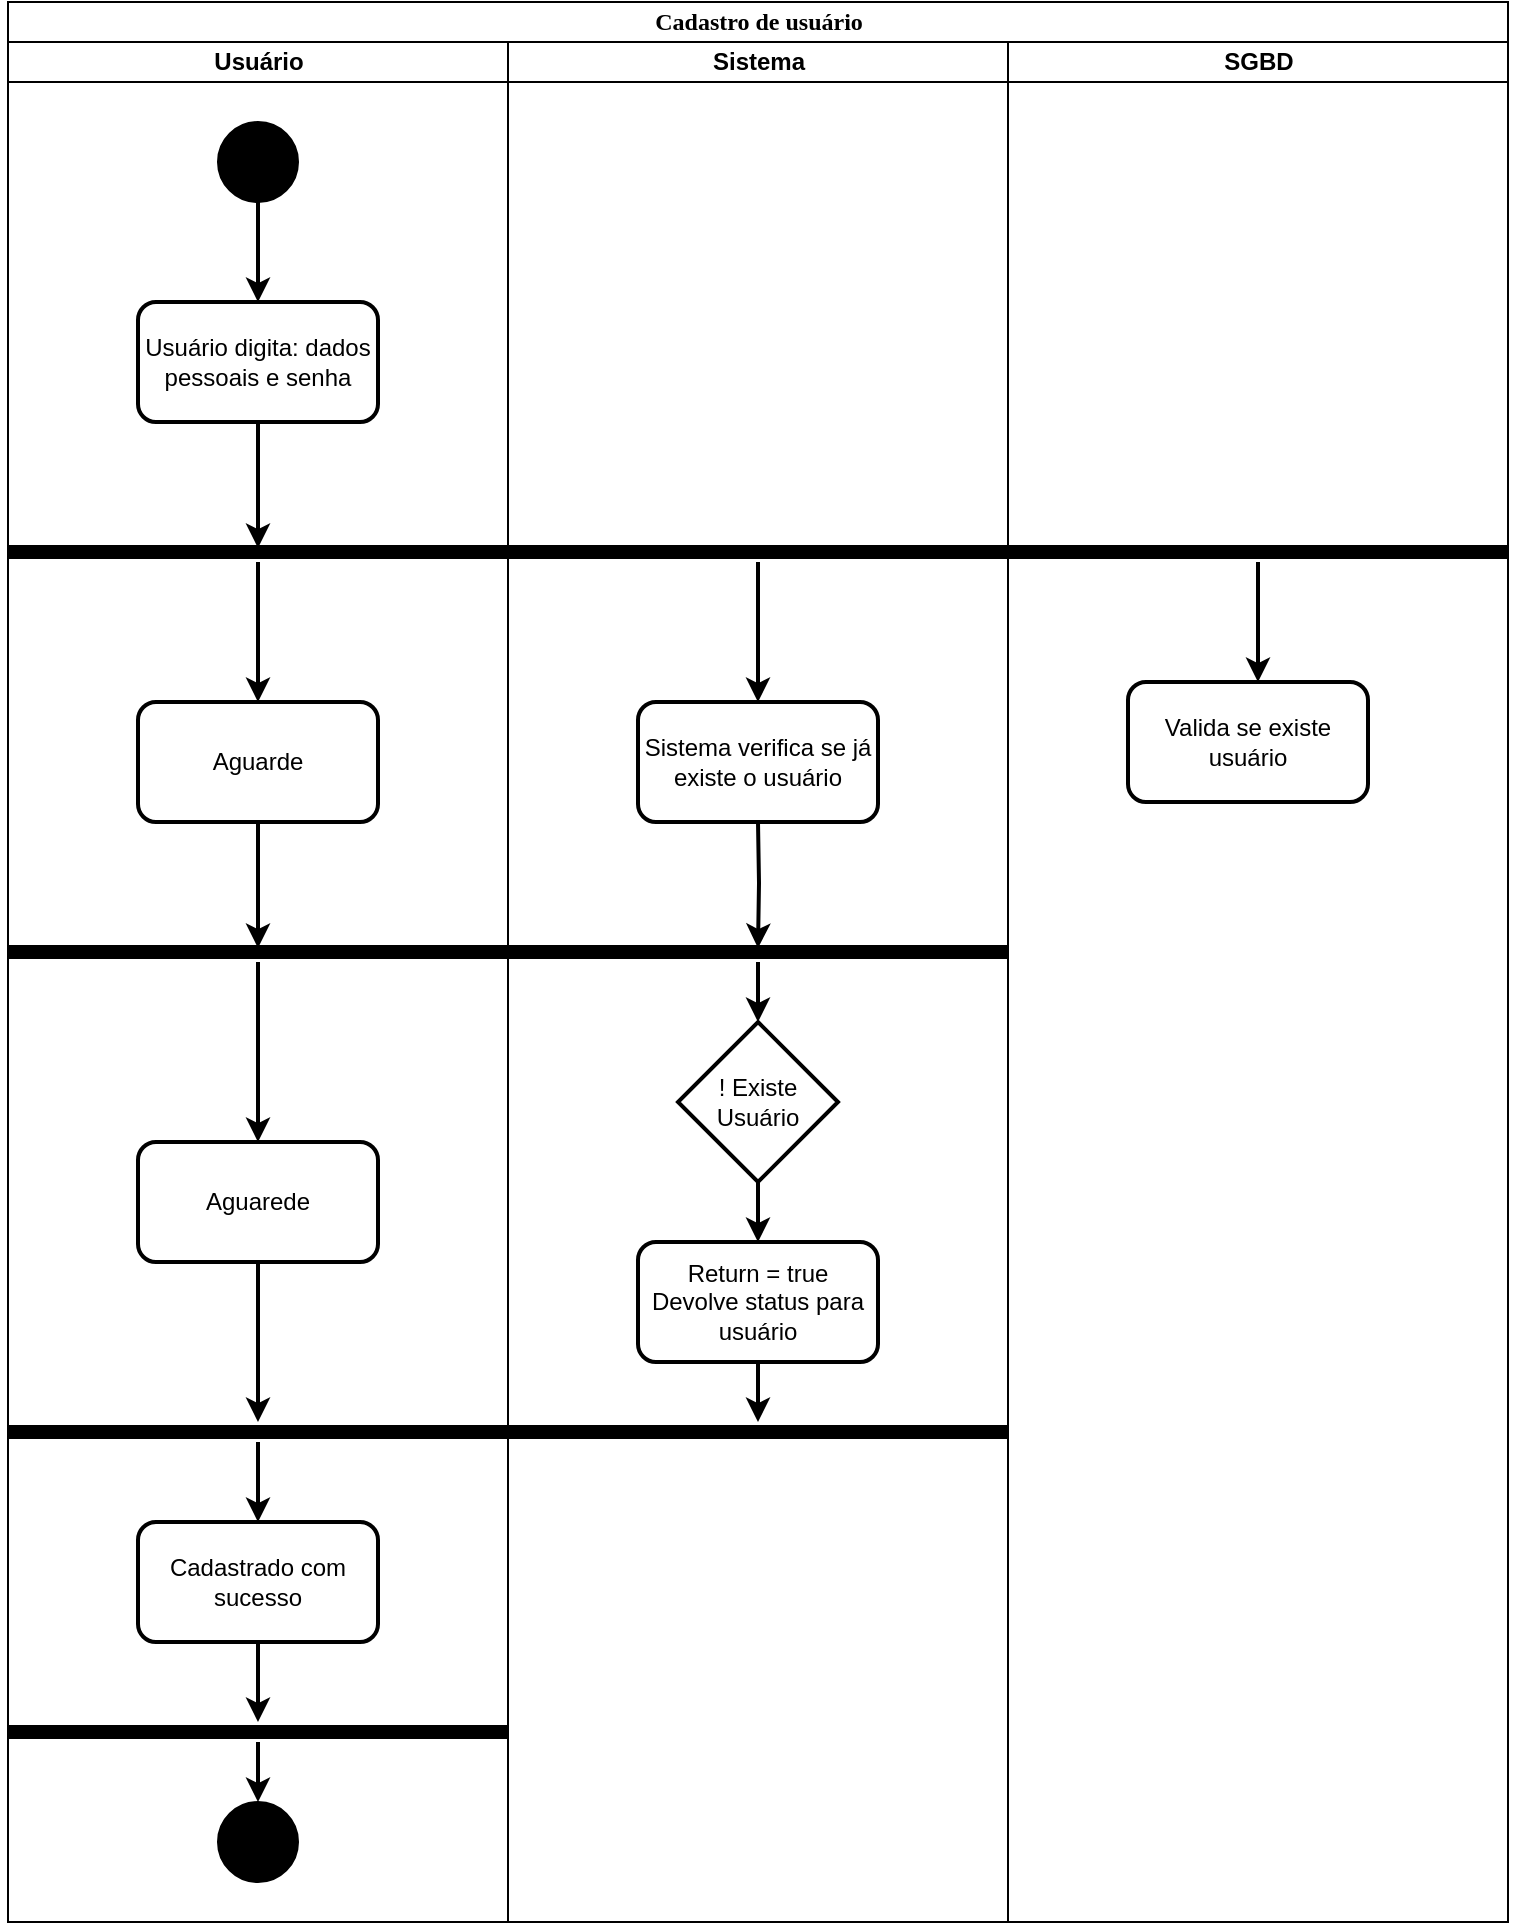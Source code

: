 <mxfile version="14.7.7" type="device"><diagram id="bae5_65Y0oFYLMD4sq_D" name="Page-1"><mxGraphModel dx="1422" dy="745" grid="1" gridSize="10" guides="1" tooltips="1" connect="1" arrows="1" fold="1" page="1" pageScale="1" pageWidth="827" pageHeight="1169" math="0" shadow="0"><root><mxCell id="0"/><mxCell id="1" parent="0"/><mxCell id="zcEC-7LJ1-oJSNinhz3f-25" value="Cadastro de usuário" style="swimlane;html=1;childLayout=stackLayout;startSize=20;rounded=0;shadow=0;comic=0;labelBackgroundColor=none;strokeWidth=1;fontFamily=Verdana;fontSize=12;align=center;" vertex="1" parent="1"><mxGeometry x="40" y="20" width="750" height="960" as="geometry"/></mxCell><mxCell id="zcEC-7LJ1-oJSNinhz3f-26" value="Usuário" style="swimlane;html=1;startSize=20;" vertex="1" parent="zcEC-7LJ1-oJSNinhz3f-25"><mxGeometry y="20" width="250" height="940" as="geometry"/></mxCell><mxCell id="zcEC-7LJ1-oJSNinhz3f-27" style="edgeStyle=orthogonalEdgeStyle;rounded=0;orthogonalLoop=1;jettySize=auto;html=1;strokeColor=#000000;strokeWidth=2;entryX=0.5;entryY=0;entryDx=0;entryDy=0;" edge="1" parent="zcEC-7LJ1-oJSNinhz3f-26" source="zcEC-7LJ1-oJSNinhz3f-28" target="zcEC-7LJ1-oJSNinhz3f-34"><mxGeometry relative="1" as="geometry"><mxPoint x="125" y="110" as="targetPoint"/></mxGeometry></mxCell><mxCell id="zcEC-7LJ1-oJSNinhz3f-28" value="" style="ellipse;whiteSpace=wrap;html=1;rounded=0;shadow=0;comic=0;labelBackgroundColor=none;strokeWidth=1;fillColor=#000000;fontFamily=Verdana;fontSize=12;align=center;" vertex="1" parent="zcEC-7LJ1-oJSNinhz3f-26"><mxGeometry x="105" y="40" width="40" height="40" as="geometry"/></mxCell><mxCell id="zcEC-7LJ1-oJSNinhz3f-29" value="" style="line;strokeWidth=7;html=1;" vertex="1" parent="zcEC-7LJ1-oJSNinhz3f-26"><mxGeometry y="250" width="250" height="10" as="geometry"/></mxCell><mxCell id="zcEC-7LJ1-oJSNinhz3f-30" value="" style="line;strokeWidth=7;html=1;" vertex="1" parent="zcEC-7LJ1-oJSNinhz3f-26"><mxGeometry y="450" width="250" height="10" as="geometry"/></mxCell><mxCell id="zcEC-7LJ1-oJSNinhz3f-31" style="edgeStyle=orthogonalEdgeStyle;rounded=0;orthogonalLoop=1;jettySize=auto;html=1;strokeColor=#000000;strokeWidth=2;entryX=0.5;entryY=0;entryDx=0;entryDy=0;" edge="1" parent="zcEC-7LJ1-oJSNinhz3f-26" source="zcEC-7LJ1-oJSNinhz3f-30" target="zcEC-7LJ1-oJSNinhz3f-35"><mxGeometry relative="1" as="geometry"><mxPoint x="125" y="520" as="targetPoint"/></mxGeometry></mxCell><mxCell id="zcEC-7LJ1-oJSNinhz3f-32" value="" style="ellipse;whiteSpace=wrap;html=1;rounded=0;shadow=0;comic=0;labelBackgroundColor=none;strokeWidth=1;fillColor=#000000;fontFamily=Verdana;fontSize=12;align=center;" vertex="1" parent="zcEC-7LJ1-oJSNinhz3f-26"><mxGeometry x="105" y="880" width="40" height="40" as="geometry"/></mxCell><mxCell id="zcEC-7LJ1-oJSNinhz3f-33" style="edgeStyle=orthogonalEdgeStyle;rounded=0;orthogonalLoop=1;jettySize=auto;html=1;entryX=0.5;entryY=0.3;entryDx=0;entryDy=0;entryPerimeter=0;strokeColor=#000000;strokeWidth=2;" edge="1" parent="zcEC-7LJ1-oJSNinhz3f-26" source="zcEC-7LJ1-oJSNinhz3f-34" target="zcEC-7LJ1-oJSNinhz3f-29"><mxGeometry relative="1" as="geometry"/></mxCell><mxCell id="zcEC-7LJ1-oJSNinhz3f-34" value="Usuário digita: dados pessoais e senha" style="rounded=1;whiteSpace=wrap;html=1;strokeWidth=2;" vertex="1" parent="zcEC-7LJ1-oJSNinhz3f-26"><mxGeometry x="65" y="130" width="120" height="60" as="geometry"/></mxCell><mxCell id="zcEC-7LJ1-oJSNinhz3f-35" value="Aguarede" style="rounded=1;whiteSpace=wrap;html=1;strokeWidth=2;" vertex="1" parent="zcEC-7LJ1-oJSNinhz3f-26"><mxGeometry x="65" y="550" width="120" height="60" as="geometry"/></mxCell><mxCell id="zcEC-7LJ1-oJSNinhz3f-36" style="edgeStyle=orthogonalEdgeStyle;rounded=0;orthogonalLoop=1;jettySize=auto;html=1;entryX=0.5;entryY=0.3;entryDx=0;entryDy=0;entryPerimeter=0;strokeColor=#000000;strokeWidth=2;" edge="1" parent="zcEC-7LJ1-oJSNinhz3f-26" source="zcEC-7LJ1-oJSNinhz3f-37" target="zcEC-7LJ1-oJSNinhz3f-30"><mxGeometry relative="1" as="geometry"/></mxCell><mxCell id="zcEC-7LJ1-oJSNinhz3f-37" value="Aguarde" style="rounded=1;whiteSpace=wrap;html=1;strokeWidth=2;" vertex="1" parent="zcEC-7LJ1-oJSNinhz3f-26"><mxGeometry x="65" y="330" width="120" height="60" as="geometry"/></mxCell><mxCell id="zcEC-7LJ1-oJSNinhz3f-38" style="edgeStyle=orthogonalEdgeStyle;rounded=0;orthogonalLoop=1;jettySize=auto;html=1;strokeColor=#000000;strokeWidth=2;entryX=0.5;entryY=0;entryDx=0;entryDy=0;" edge="1" parent="zcEC-7LJ1-oJSNinhz3f-26" source="zcEC-7LJ1-oJSNinhz3f-29" target="zcEC-7LJ1-oJSNinhz3f-37"><mxGeometry relative="1" as="geometry"><mxPoint x="125" y="310" as="targetPoint"/></mxGeometry></mxCell><mxCell id="zcEC-7LJ1-oJSNinhz3f-39" value="Cadastrado com sucesso" style="rounded=1;whiteSpace=wrap;html=1;strokeWidth=2;" vertex="1" parent="zcEC-7LJ1-oJSNinhz3f-26"><mxGeometry x="65" y="740" width="120" height="60" as="geometry"/></mxCell><mxCell id="zcEC-7LJ1-oJSNinhz3f-40" value="Sistema" style="swimlane;html=1;startSize=20;" vertex="1" parent="zcEC-7LJ1-oJSNinhz3f-25"><mxGeometry x="250" y="20" width="250" height="940" as="geometry"/></mxCell><mxCell id="zcEC-7LJ1-oJSNinhz3f-41" value="Sistema verifica se já existe o usuário" style="rounded=1;whiteSpace=wrap;html=1;strokeWidth=2;" vertex="1" parent="zcEC-7LJ1-oJSNinhz3f-40"><mxGeometry x="65" y="330" width="120" height="60" as="geometry"/></mxCell><mxCell id="zcEC-7LJ1-oJSNinhz3f-42" style="edgeStyle=orthogonalEdgeStyle;rounded=0;orthogonalLoop=1;jettySize=auto;html=1;strokeColor=#000000;strokeWidth=2;" edge="1" parent="zcEC-7LJ1-oJSNinhz3f-40" source="zcEC-7LJ1-oJSNinhz3f-43" target="zcEC-7LJ1-oJSNinhz3f-46"><mxGeometry relative="1" as="geometry"/></mxCell><mxCell id="zcEC-7LJ1-oJSNinhz3f-43" value="Return = true&lt;br&gt;Devolve status para usuário" style="rounded=1;whiteSpace=wrap;html=1;strokeWidth=2;" vertex="1" parent="zcEC-7LJ1-oJSNinhz3f-40"><mxGeometry x="65" y="600" width="120" height="60" as="geometry"/></mxCell><mxCell id="zcEC-7LJ1-oJSNinhz3f-44" style="edgeStyle=orthogonalEdgeStyle;rounded=0;orthogonalLoop=1;jettySize=auto;html=1;entryX=0.5;entryY=0;entryDx=0;entryDy=0;strokeColor=#000000;strokeWidth=2;" edge="1" parent="zcEC-7LJ1-oJSNinhz3f-40" source="zcEC-7LJ1-oJSNinhz3f-45" target="zcEC-7LJ1-oJSNinhz3f-43"><mxGeometry relative="1" as="geometry"/></mxCell><mxCell id="zcEC-7LJ1-oJSNinhz3f-45" value="! Existe&lt;br&gt;Usuário" style="rhombus;whiteSpace=wrap;html=1;strokeWidth=2;" vertex="1" parent="zcEC-7LJ1-oJSNinhz3f-40"><mxGeometry x="85" y="490" width="80" height="80" as="geometry"/></mxCell><mxCell id="zcEC-7LJ1-oJSNinhz3f-46" value="" style="line;strokeWidth=7;html=1;" vertex="1" parent="zcEC-7LJ1-oJSNinhz3f-40"><mxGeometry y="690" width="250" height="10" as="geometry"/></mxCell><mxCell id="zcEC-7LJ1-oJSNinhz3f-47" value="SGBD" style="swimlane;html=1;startSize=20;" vertex="1" parent="zcEC-7LJ1-oJSNinhz3f-25"><mxGeometry x="500" y="20" width="250" height="940" as="geometry"/></mxCell><mxCell id="zcEC-7LJ1-oJSNinhz3f-48" style="edgeStyle=orthogonalEdgeStyle;rounded=0;orthogonalLoop=1;jettySize=auto;html=1;entryX=0.5;entryY=0;entryDx=0;entryDy=0;strokeColor=#000000;strokeWidth=2;" edge="1" parent="zcEC-7LJ1-oJSNinhz3f-47" source="zcEC-7LJ1-oJSNinhz3f-49"><mxGeometry relative="1" as="geometry"><mxPoint x="125" y="320" as="targetPoint"/></mxGeometry></mxCell><mxCell id="zcEC-7LJ1-oJSNinhz3f-49" value="" style="line;strokeWidth=7;html=1;" vertex="1" parent="zcEC-7LJ1-oJSNinhz3f-47"><mxGeometry y="250" width="250" height="10" as="geometry"/></mxCell><mxCell id="zcEC-7LJ1-oJSNinhz3f-50" value="Valida se existe usuário" style="rounded=1;whiteSpace=wrap;html=1;strokeWidth=2;" vertex="1" parent="zcEC-7LJ1-oJSNinhz3f-47"><mxGeometry x="60" y="320" width="120" height="60" as="geometry"/></mxCell><mxCell id="zcEC-7LJ1-oJSNinhz3f-51" style="edgeStyle=orthogonalEdgeStyle;rounded=0;orthogonalLoop=1;jettySize=auto;html=1;entryX=0.5;entryY=0;entryDx=0;entryDy=0;strokeColor=#000000;strokeWidth=2;" edge="1" parent="1" source="zcEC-7LJ1-oJSNinhz3f-52"><mxGeometry relative="1" as="geometry"><mxPoint x="415" y="370" as="targetPoint"/></mxGeometry></mxCell><mxCell id="zcEC-7LJ1-oJSNinhz3f-52" value="" style="line;strokeWidth=7;html=1;" vertex="1" parent="1"><mxGeometry x="290" y="290" width="250" height="10" as="geometry"/></mxCell><mxCell id="zcEC-7LJ1-oJSNinhz3f-53" style="edgeStyle=orthogonalEdgeStyle;rounded=0;orthogonalLoop=1;jettySize=auto;html=1;strokeColor=#000000;strokeWidth=2;" edge="1" parent="1" source="zcEC-7LJ1-oJSNinhz3f-54" target="zcEC-7LJ1-oJSNinhz3f-45"><mxGeometry relative="1" as="geometry"/></mxCell><mxCell id="zcEC-7LJ1-oJSNinhz3f-54" value="" style="line;strokeWidth=7;html=1;" vertex="1" parent="1"><mxGeometry x="290" y="490" width="250" height="10" as="geometry"/></mxCell><mxCell id="zcEC-7LJ1-oJSNinhz3f-55" style="edgeStyle=orthogonalEdgeStyle;rounded=0;orthogonalLoop=1;jettySize=auto;html=1;entryX=0.5;entryY=0.3;entryDx=0;entryDy=0;entryPerimeter=0;strokeColor=#000000;strokeWidth=2;" edge="1" parent="1" target="zcEC-7LJ1-oJSNinhz3f-54"><mxGeometry relative="1" as="geometry"><mxPoint x="415" y="430" as="sourcePoint"/></mxGeometry></mxCell><mxCell id="zcEC-7LJ1-oJSNinhz3f-56" style="edgeStyle=orthogonalEdgeStyle;rounded=0;orthogonalLoop=1;jettySize=auto;html=1;entryX=0.5;entryY=0;entryDx=0;entryDy=0;strokeColor=#000000;strokeWidth=2;" edge="1" parent="1" source="zcEC-7LJ1-oJSNinhz3f-57" target="zcEC-7LJ1-oJSNinhz3f-39"><mxGeometry relative="1" as="geometry"/></mxCell><mxCell id="zcEC-7LJ1-oJSNinhz3f-57" value="" style="line;strokeWidth=7;html=1;" vertex="1" parent="1"><mxGeometry x="40" y="730" width="250" height="10" as="geometry"/></mxCell><mxCell id="zcEC-7LJ1-oJSNinhz3f-58" style="edgeStyle=orthogonalEdgeStyle;rounded=0;orthogonalLoop=1;jettySize=auto;html=1;strokeColor=#000000;strokeWidth=2;" edge="1" parent="1" source="zcEC-7LJ1-oJSNinhz3f-35" target="zcEC-7LJ1-oJSNinhz3f-57"><mxGeometry relative="1" as="geometry"/></mxCell><mxCell id="zcEC-7LJ1-oJSNinhz3f-59" style="edgeStyle=orthogonalEdgeStyle;rounded=0;orthogonalLoop=1;jettySize=auto;html=1;entryX=0.5;entryY=0;entryDx=0;entryDy=0;strokeColor=#000000;strokeWidth=2;" edge="1" parent="1" source="zcEC-7LJ1-oJSNinhz3f-60" target="zcEC-7LJ1-oJSNinhz3f-32"><mxGeometry relative="1" as="geometry"/></mxCell><mxCell id="zcEC-7LJ1-oJSNinhz3f-60" value="" style="line;strokeWidth=7;html=1;" vertex="1" parent="1"><mxGeometry x="40" y="880" width="250" height="10" as="geometry"/></mxCell><mxCell id="zcEC-7LJ1-oJSNinhz3f-61" style="edgeStyle=orthogonalEdgeStyle;rounded=0;orthogonalLoop=1;jettySize=auto;html=1;strokeColor=#000000;strokeWidth=2;" edge="1" parent="1" source="zcEC-7LJ1-oJSNinhz3f-39" target="zcEC-7LJ1-oJSNinhz3f-60"><mxGeometry relative="1" as="geometry"/></mxCell></root></mxGraphModel></diagram></mxfile>